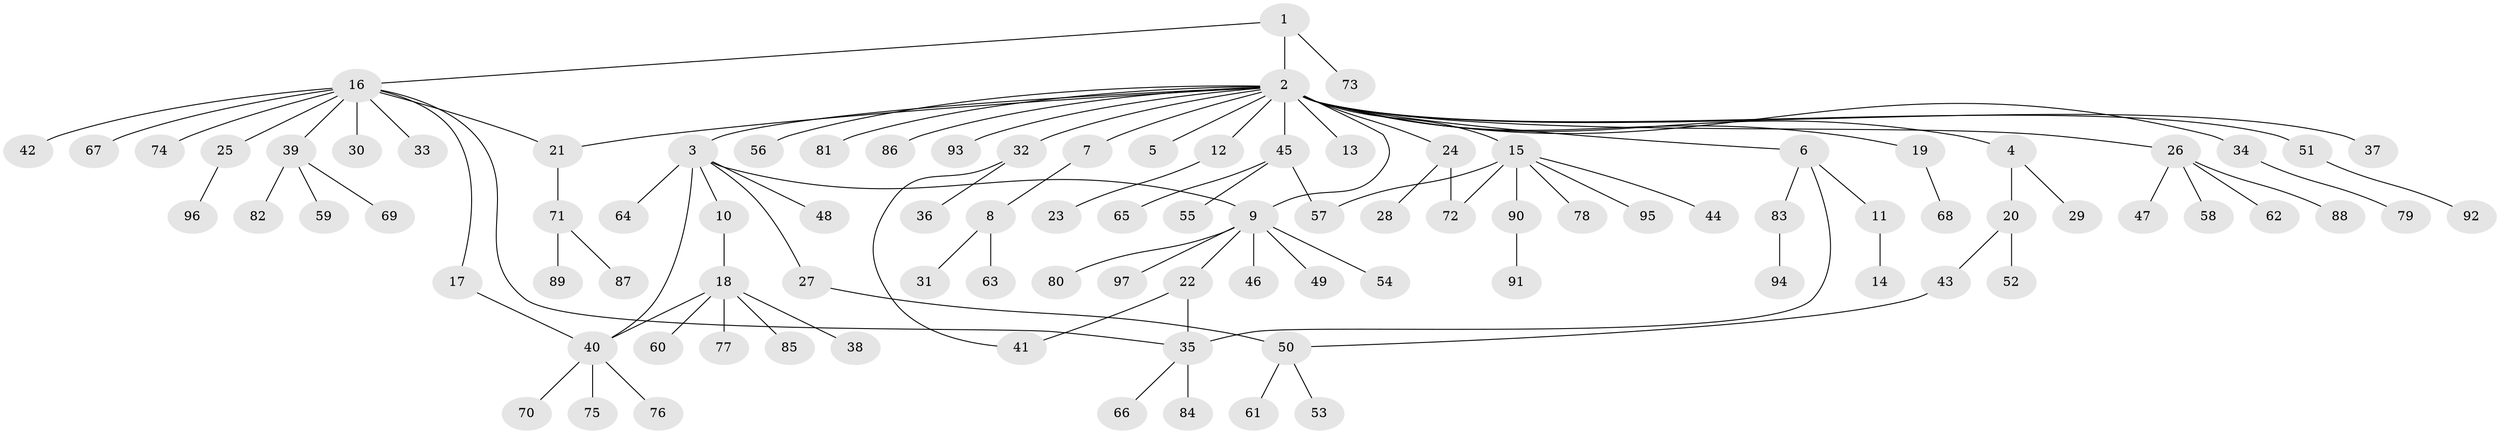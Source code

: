 // Generated by graph-tools (version 1.1) at 2025/48/03/09/25 04:48:06]
// undirected, 97 vertices, 106 edges
graph export_dot {
graph [start="1"]
  node [color=gray90,style=filled];
  1;
  2;
  3;
  4;
  5;
  6;
  7;
  8;
  9;
  10;
  11;
  12;
  13;
  14;
  15;
  16;
  17;
  18;
  19;
  20;
  21;
  22;
  23;
  24;
  25;
  26;
  27;
  28;
  29;
  30;
  31;
  32;
  33;
  34;
  35;
  36;
  37;
  38;
  39;
  40;
  41;
  42;
  43;
  44;
  45;
  46;
  47;
  48;
  49;
  50;
  51;
  52;
  53;
  54;
  55;
  56;
  57;
  58;
  59;
  60;
  61;
  62;
  63;
  64;
  65;
  66;
  67;
  68;
  69;
  70;
  71;
  72;
  73;
  74;
  75;
  76;
  77;
  78;
  79;
  80;
  81;
  82;
  83;
  84;
  85;
  86;
  87;
  88;
  89;
  90;
  91;
  92;
  93;
  94;
  95;
  96;
  97;
  1 -- 2;
  1 -- 16;
  1 -- 73;
  2 -- 3;
  2 -- 4;
  2 -- 5;
  2 -- 6;
  2 -- 7;
  2 -- 9;
  2 -- 12;
  2 -- 13;
  2 -- 15;
  2 -- 19;
  2 -- 21;
  2 -- 24;
  2 -- 26;
  2 -- 32;
  2 -- 34;
  2 -- 37;
  2 -- 45;
  2 -- 51;
  2 -- 56;
  2 -- 81;
  2 -- 86;
  2 -- 93;
  3 -- 9;
  3 -- 10;
  3 -- 27;
  3 -- 40;
  3 -- 48;
  3 -- 64;
  4 -- 20;
  4 -- 29;
  6 -- 11;
  6 -- 35;
  6 -- 83;
  7 -- 8;
  8 -- 31;
  8 -- 63;
  9 -- 22;
  9 -- 46;
  9 -- 49;
  9 -- 54;
  9 -- 80;
  9 -- 97;
  10 -- 18;
  11 -- 14;
  12 -- 23;
  15 -- 44;
  15 -- 57;
  15 -- 72;
  15 -- 78;
  15 -- 90;
  15 -- 95;
  16 -- 17;
  16 -- 21;
  16 -- 25;
  16 -- 30;
  16 -- 33;
  16 -- 35;
  16 -- 39;
  16 -- 42;
  16 -- 67;
  16 -- 74;
  17 -- 40;
  18 -- 38;
  18 -- 40;
  18 -- 60;
  18 -- 77;
  18 -- 85;
  19 -- 68;
  20 -- 43;
  20 -- 52;
  21 -- 71;
  22 -- 35;
  22 -- 41;
  24 -- 28;
  24 -- 72;
  25 -- 96;
  26 -- 47;
  26 -- 58;
  26 -- 62;
  26 -- 88;
  27 -- 50;
  32 -- 36;
  32 -- 41;
  34 -- 79;
  35 -- 66;
  35 -- 84;
  39 -- 59;
  39 -- 69;
  39 -- 82;
  40 -- 70;
  40 -- 75;
  40 -- 76;
  43 -- 50;
  45 -- 55;
  45 -- 57;
  45 -- 65;
  50 -- 53;
  50 -- 61;
  51 -- 92;
  71 -- 87;
  71 -- 89;
  83 -- 94;
  90 -- 91;
}

